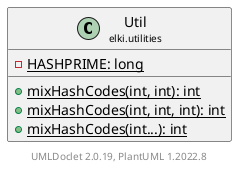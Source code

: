@startuml
    remove .*\.(Instance|Par|Parameterizer|Factory)$
    set namespaceSeparator none
    hide empty fields
    hide empty methods

    class "<size:14>Util\n<size:10>elki.utilities" as elki.utilities.Util [[Util.html]] {
        {static} -HASHPRIME: long
        {static} +mixHashCodes(int, int): int
        {static} +mixHashCodes(int, int, int): int
        {static} +mixHashCodes(int...): int
    }

    center footer UMLDoclet 2.0.19, PlantUML 1.2022.8
@enduml
